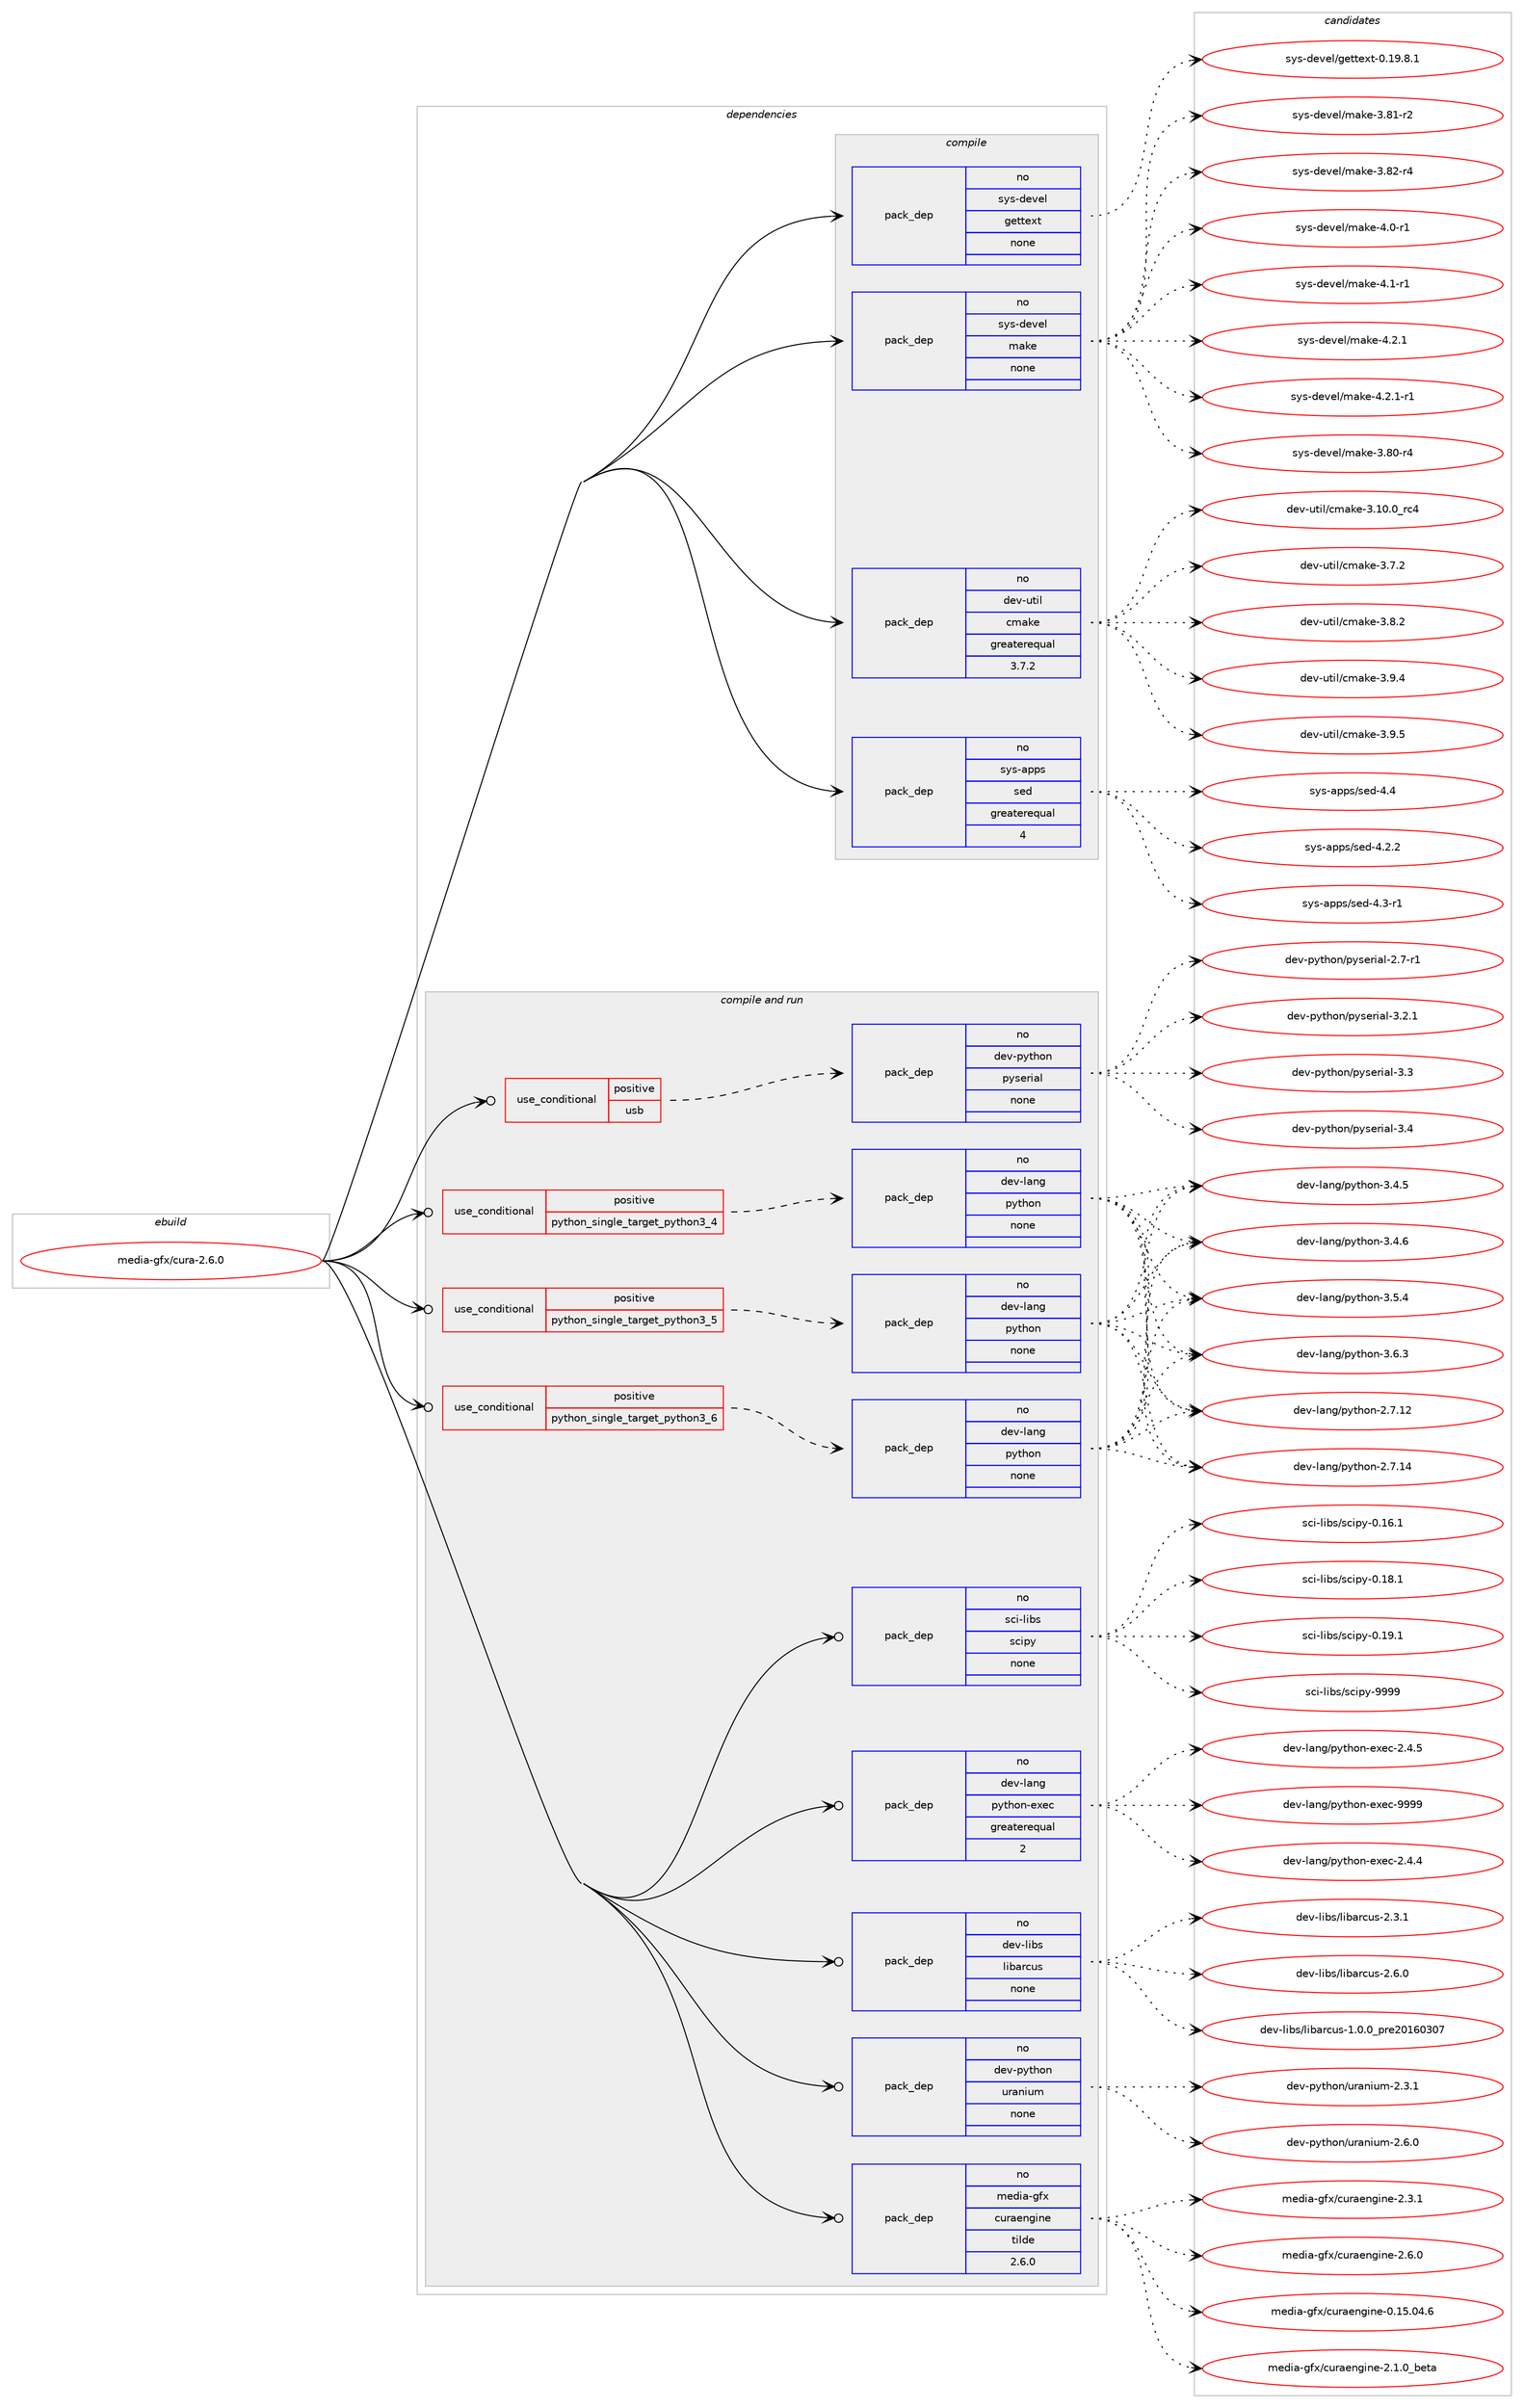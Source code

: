digraph prolog {

# *************
# Graph options
# *************

newrank=true;
concentrate=true;
compound=true;
graph [rankdir=LR,fontname=Helvetica,fontsize=10,ranksep=1.5];#, ranksep=2.5, nodesep=0.2];
edge  [arrowhead=vee];
node  [fontname=Helvetica,fontsize=10];

# **********
# The ebuild
# **********

subgraph cluster_leftcol {
color=gray;
rank=same;
label=<<i>ebuild</i>>;
id [label="media-gfx/cura-2.6.0", color=red, width=4, href="../media-gfx/cura-2.6.0.svg"];
}

# ****************
# The dependencies
# ****************

subgraph cluster_midcol {
color=gray;
label=<<i>dependencies</i>>;
subgraph cluster_compile {
fillcolor="#eeeeee";
style=filled;
label=<<i>compile</i>>;
subgraph pack259010 {
dependency351316 [label=<<TABLE BORDER="0" CELLBORDER="1" CELLSPACING="0" CELLPADDING="4" WIDTH="220"><TR><TD ROWSPAN="6" CELLPADDING="30">pack_dep</TD></TR><TR><TD WIDTH="110">no</TD></TR><TR><TD>dev-util</TD></TR><TR><TD>cmake</TD></TR><TR><TD>greaterequal</TD></TR><TR><TD>3.7.2</TD></TR></TABLE>>, shape=none, color=blue];
}
id:e -> dependency351316:w [weight=20,style="solid",arrowhead="vee"];
subgraph pack259011 {
dependency351317 [label=<<TABLE BORDER="0" CELLBORDER="1" CELLSPACING="0" CELLPADDING="4" WIDTH="220"><TR><TD ROWSPAN="6" CELLPADDING="30">pack_dep</TD></TR><TR><TD WIDTH="110">no</TD></TR><TR><TD>sys-apps</TD></TR><TR><TD>sed</TD></TR><TR><TD>greaterequal</TD></TR><TR><TD>4</TD></TR></TABLE>>, shape=none, color=blue];
}
id:e -> dependency351317:w [weight=20,style="solid",arrowhead="vee"];
subgraph pack259012 {
dependency351318 [label=<<TABLE BORDER="0" CELLBORDER="1" CELLSPACING="0" CELLPADDING="4" WIDTH="220"><TR><TD ROWSPAN="6" CELLPADDING="30">pack_dep</TD></TR><TR><TD WIDTH="110">no</TD></TR><TR><TD>sys-devel</TD></TR><TR><TD>gettext</TD></TR><TR><TD>none</TD></TR><TR><TD></TD></TR></TABLE>>, shape=none, color=blue];
}
id:e -> dependency351318:w [weight=20,style="solid",arrowhead="vee"];
subgraph pack259013 {
dependency351319 [label=<<TABLE BORDER="0" CELLBORDER="1" CELLSPACING="0" CELLPADDING="4" WIDTH="220"><TR><TD ROWSPAN="6" CELLPADDING="30">pack_dep</TD></TR><TR><TD WIDTH="110">no</TD></TR><TR><TD>sys-devel</TD></TR><TR><TD>make</TD></TR><TR><TD>none</TD></TR><TR><TD></TD></TR></TABLE>>, shape=none, color=blue];
}
id:e -> dependency351319:w [weight=20,style="solid",arrowhead="vee"];
}
subgraph cluster_compileandrun {
fillcolor="#eeeeee";
style=filled;
label=<<i>compile and run</i>>;
subgraph cond86966 {
dependency351320 [label=<<TABLE BORDER="0" CELLBORDER="1" CELLSPACING="0" CELLPADDING="4"><TR><TD ROWSPAN="3" CELLPADDING="10">use_conditional</TD></TR><TR><TD>positive</TD></TR><TR><TD>python_single_target_python3_4</TD></TR></TABLE>>, shape=none, color=red];
subgraph pack259014 {
dependency351321 [label=<<TABLE BORDER="0" CELLBORDER="1" CELLSPACING="0" CELLPADDING="4" WIDTH="220"><TR><TD ROWSPAN="6" CELLPADDING="30">pack_dep</TD></TR><TR><TD WIDTH="110">no</TD></TR><TR><TD>dev-lang</TD></TR><TR><TD>python</TD></TR><TR><TD>none</TD></TR><TR><TD></TD></TR></TABLE>>, shape=none, color=blue];
}
dependency351320:e -> dependency351321:w [weight=20,style="dashed",arrowhead="vee"];
}
id:e -> dependency351320:w [weight=20,style="solid",arrowhead="odotvee"];
subgraph cond86967 {
dependency351322 [label=<<TABLE BORDER="0" CELLBORDER="1" CELLSPACING="0" CELLPADDING="4"><TR><TD ROWSPAN="3" CELLPADDING="10">use_conditional</TD></TR><TR><TD>positive</TD></TR><TR><TD>python_single_target_python3_5</TD></TR></TABLE>>, shape=none, color=red];
subgraph pack259015 {
dependency351323 [label=<<TABLE BORDER="0" CELLBORDER="1" CELLSPACING="0" CELLPADDING="4" WIDTH="220"><TR><TD ROWSPAN="6" CELLPADDING="30">pack_dep</TD></TR><TR><TD WIDTH="110">no</TD></TR><TR><TD>dev-lang</TD></TR><TR><TD>python</TD></TR><TR><TD>none</TD></TR><TR><TD></TD></TR></TABLE>>, shape=none, color=blue];
}
dependency351322:e -> dependency351323:w [weight=20,style="dashed",arrowhead="vee"];
}
id:e -> dependency351322:w [weight=20,style="solid",arrowhead="odotvee"];
subgraph cond86968 {
dependency351324 [label=<<TABLE BORDER="0" CELLBORDER="1" CELLSPACING="0" CELLPADDING="4"><TR><TD ROWSPAN="3" CELLPADDING="10">use_conditional</TD></TR><TR><TD>positive</TD></TR><TR><TD>python_single_target_python3_6</TD></TR></TABLE>>, shape=none, color=red];
subgraph pack259016 {
dependency351325 [label=<<TABLE BORDER="0" CELLBORDER="1" CELLSPACING="0" CELLPADDING="4" WIDTH="220"><TR><TD ROWSPAN="6" CELLPADDING="30">pack_dep</TD></TR><TR><TD WIDTH="110">no</TD></TR><TR><TD>dev-lang</TD></TR><TR><TD>python</TD></TR><TR><TD>none</TD></TR><TR><TD></TD></TR></TABLE>>, shape=none, color=blue];
}
dependency351324:e -> dependency351325:w [weight=20,style="dashed",arrowhead="vee"];
}
id:e -> dependency351324:w [weight=20,style="solid",arrowhead="odotvee"];
subgraph cond86969 {
dependency351326 [label=<<TABLE BORDER="0" CELLBORDER="1" CELLSPACING="0" CELLPADDING="4"><TR><TD ROWSPAN="3" CELLPADDING="10">use_conditional</TD></TR><TR><TD>positive</TD></TR><TR><TD>usb</TD></TR></TABLE>>, shape=none, color=red];
subgraph pack259017 {
dependency351327 [label=<<TABLE BORDER="0" CELLBORDER="1" CELLSPACING="0" CELLPADDING="4" WIDTH="220"><TR><TD ROWSPAN="6" CELLPADDING="30">pack_dep</TD></TR><TR><TD WIDTH="110">no</TD></TR><TR><TD>dev-python</TD></TR><TR><TD>pyserial</TD></TR><TR><TD>none</TD></TR><TR><TD></TD></TR></TABLE>>, shape=none, color=blue];
}
dependency351326:e -> dependency351327:w [weight=20,style="dashed",arrowhead="vee"];
}
id:e -> dependency351326:w [weight=20,style="solid",arrowhead="odotvee"];
subgraph pack259018 {
dependency351328 [label=<<TABLE BORDER="0" CELLBORDER="1" CELLSPACING="0" CELLPADDING="4" WIDTH="220"><TR><TD ROWSPAN="6" CELLPADDING="30">pack_dep</TD></TR><TR><TD WIDTH="110">no</TD></TR><TR><TD>dev-lang</TD></TR><TR><TD>python-exec</TD></TR><TR><TD>greaterequal</TD></TR><TR><TD>2</TD></TR></TABLE>>, shape=none, color=blue];
}
id:e -> dependency351328:w [weight=20,style="solid",arrowhead="odotvee"];
subgraph pack259019 {
dependency351329 [label=<<TABLE BORDER="0" CELLBORDER="1" CELLSPACING="0" CELLPADDING="4" WIDTH="220"><TR><TD ROWSPAN="6" CELLPADDING="30">pack_dep</TD></TR><TR><TD WIDTH="110">no</TD></TR><TR><TD>dev-libs</TD></TR><TR><TD>libarcus</TD></TR><TR><TD>none</TD></TR><TR><TD></TD></TR></TABLE>>, shape=none, color=blue];
}
id:e -> dependency351329:w [weight=20,style="solid",arrowhead="odotvee"];
subgraph pack259020 {
dependency351330 [label=<<TABLE BORDER="0" CELLBORDER="1" CELLSPACING="0" CELLPADDING="4" WIDTH="220"><TR><TD ROWSPAN="6" CELLPADDING="30">pack_dep</TD></TR><TR><TD WIDTH="110">no</TD></TR><TR><TD>dev-python</TD></TR><TR><TD>uranium</TD></TR><TR><TD>none</TD></TR><TR><TD></TD></TR></TABLE>>, shape=none, color=blue];
}
id:e -> dependency351330:w [weight=20,style="solid",arrowhead="odotvee"];
subgraph pack259021 {
dependency351331 [label=<<TABLE BORDER="0" CELLBORDER="1" CELLSPACING="0" CELLPADDING="4" WIDTH="220"><TR><TD ROWSPAN="6" CELLPADDING="30">pack_dep</TD></TR><TR><TD WIDTH="110">no</TD></TR><TR><TD>media-gfx</TD></TR><TR><TD>curaengine</TD></TR><TR><TD>tilde</TD></TR><TR><TD>2.6.0</TD></TR></TABLE>>, shape=none, color=blue];
}
id:e -> dependency351331:w [weight=20,style="solid",arrowhead="odotvee"];
subgraph pack259022 {
dependency351332 [label=<<TABLE BORDER="0" CELLBORDER="1" CELLSPACING="0" CELLPADDING="4" WIDTH="220"><TR><TD ROWSPAN="6" CELLPADDING="30">pack_dep</TD></TR><TR><TD WIDTH="110">no</TD></TR><TR><TD>sci-libs</TD></TR><TR><TD>scipy</TD></TR><TR><TD>none</TD></TR><TR><TD></TD></TR></TABLE>>, shape=none, color=blue];
}
id:e -> dependency351332:w [weight=20,style="solid",arrowhead="odotvee"];
}
subgraph cluster_run {
fillcolor="#eeeeee";
style=filled;
label=<<i>run</i>>;
}
}

# **************
# The candidates
# **************

subgraph cluster_choices {
rank=same;
color=gray;
label=<<i>candidates</i>>;

subgraph choice259010 {
color=black;
nodesep=1;
choice1001011184511711610510847991099710710145514649484648951149952 [label="dev-util/cmake-3.10.0_rc4", color=red, width=4,href="../dev-util/cmake-3.10.0_rc4.svg"];
choice10010111845117116105108479910997107101455146554650 [label="dev-util/cmake-3.7.2", color=red, width=4,href="../dev-util/cmake-3.7.2.svg"];
choice10010111845117116105108479910997107101455146564650 [label="dev-util/cmake-3.8.2", color=red, width=4,href="../dev-util/cmake-3.8.2.svg"];
choice10010111845117116105108479910997107101455146574652 [label="dev-util/cmake-3.9.4", color=red, width=4,href="../dev-util/cmake-3.9.4.svg"];
choice10010111845117116105108479910997107101455146574653 [label="dev-util/cmake-3.9.5", color=red, width=4,href="../dev-util/cmake-3.9.5.svg"];
dependency351316:e -> choice1001011184511711610510847991099710710145514649484648951149952:w [style=dotted,weight="100"];
dependency351316:e -> choice10010111845117116105108479910997107101455146554650:w [style=dotted,weight="100"];
dependency351316:e -> choice10010111845117116105108479910997107101455146564650:w [style=dotted,weight="100"];
dependency351316:e -> choice10010111845117116105108479910997107101455146574652:w [style=dotted,weight="100"];
dependency351316:e -> choice10010111845117116105108479910997107101455146574653:w [style=dotted,weight="100"];
}
subgraph choice259011 {
color=black;
nodesep=1;
choice115121115459711211211547115101100455246504650 [label="sys-apps/sed-4.2.2", color=red, width=4,href="../sys-apps/sed-4.2.2.svg"];
choice115121115459711211211547115101100455246514511449 [label="sys-apps/sed-4.3-r1", color=red, width=4,href="../sys-apps/sed-4.3-r1.svg"];
choice11512111545971121121154711510110045524652 [label="sys-apps/sed-4.4", color=red, width=4,href="../sys-apps/sed-4.4.svg"];
dependency351317:e -> choice115121115459711211211547115101100455246504650:w [style=dotted,weight="100"];
dependency351317:e -> choice115121115459711211211547115101100455246514511449:w [style=dotted,weight="100"];
dependency351317:e -> choice11512111545971121121154711510110045524652:w [style=dotted,weight="100"];
}
subgraph choice259012 {
color=black;
nodesep=1;
choice1151211154510010111810110847103101116116101120116454846495746564649 [label="sys-devel/gettext-0.19.8.1", color=red, width=4,href="../sys-devel/gettext-0.19.8.1.svg"];
dependency351318:e -> choice1151211154510010111810110847103101116116101120116454846495746564649:w [style=dotted,weight="100"];
}
subgraph choice259013 {
color=black;
nodesep=1;
choice11512111545100101118101108471099710710145514656484511452 [label="sys-devel/make-3.80-r4", color=red, width=4,href="../sys-devel/make-3.80-r4.svg"];
choice11512111545100101118101108471099710710145514656494511450 [label="sys-devel/make-3.81-r2", color=red, width=4,href="../sys-devel/make-3.81-r2.svg"];
choice11512111545100101118101108471099710710145514656504511452 [label="sys-devel/make-3.82-r4", color=red, width=4,href="../sys-devel/make-3.82-r4.svg"];
choice115121115451001011181011084710997107101455246484511449 [label="sys-devel/make-4.0-r1", color=red, width=4,href="../sys-devel/make-4.0-r1.svg"];
choice115121115451001011181011084710997107101455246494511449 [label="sys-devel/make-4.1-r1", color=red, width=4,href="../sys-devel/make-4.1-r1.svg"];
choice115121115451001011181011084710997107101455246504649 [label="sys-devel/make-4.2.1", color=red, width=4,href="../sys-devel/make-4.2.1.svg"];
choice1151211154510010111810110847109971071014552465046494511449 [label="sys-devel/make-4.2.1-r1", color=red, width=4,href="../sys-devel/make-4.2.1-r1.svg"];
dependency351319:e -> choice11512111545100101118101108471099710710145514656484511452:w [style=dotted,weight="100"];
dependency351319:e -> choice11512111545100101118101108471099710710145514656494511450:w [style=dotted,weight="100"];
dependency351319:e -> choice11512111545100101118101108471099710710145514656504511452:w [style=dotted,weight="100"];
dependency351319:e -> choice115121115451001011181011084710997107101455246484511449:w [style=dotted,weight="100"];
dependency351319:e -> choice115121115451001011181011084710997107101455246494511449:w [style=dotted,weight="100"];
dependency351319:e -> choice115121115451001011181011084710997107101455246504649:w [style=dotted,weight="100"];
dependency351319:e -> choice1151211154510010111810110847109971071014552465046494511449:w [style=dotted,weight="100"];
}
subgraph choice259014 {
color=black;
nodesep=1;
choice10010111845108971101034711212111610411111045504655464950 [label="dev-lang/python-2.7.12", color=red, width=4,href="../dev-lang/python-2.7.12.svg"];
choice10010111845108971101034711212111610411111045504655464952 [label="dev-lang/python-2.7.14", color=red, width=4,href="../dev-lang/python-2.7.14.svg"];
choice100101118451089711010347112121116104111110455146524653 [label="dev-lang/python-3.4.5", color=red, width=4,href="../dev-lang/python-3.4.5.svg"];
choice100101118451089711010347112121116104111110455146524654 [label="dev-lang/python-3.4.6", color=red, width=4,href="../dev-lang/python-3.4.6.svg"];
choice100101118451089711010347112121116104111110455146534652 [label="dev-lang/python-3.5.4", color=red, width=4,href="../dev-lang/python-3.5.4.svg"];
choice100101118451089711010347112121116104111110455146544651 [label="dev-lang/python-3.6.3", color=red, width=4,href="../dev-lang/python-3.6.3.svg"];
dependency351321:e -> choice10010111845108971101034711212111610411111045504655464950:w [style=dotted,weight="100"];
dependency351321:e -> choice10010111845108971101034711212111610411111045504655464952:w [style=dotted,weight="100"];
dependency351321:e -> choice100101118451089711010347112121116104111110455146524653:w [style=dotted,weight="100"];
dependency351321:e -> choice100101118451089711010347112121116104111110455146524654:w [style=dotted,weight="100"];
dependency351321:e -> choice100101118451089711010347112121116104111110455146534652:w [style=dotted,weight="100"];
dependency351321:e -> choice100101118451089711010347112121116104111110455146544651:w [style=dotted,weight="100"];
}
subgraph choice259015 {
color=black;
nodesep=1;
choice10010111845108971101034711212111610411111045504655464950 [label="dev-lang/python-2.7.12", color=red, width=4,href="../dev-lang/python-2.7.12.svg"];
choice10010111845108971101034711212111610411111045504655464952 [label="dev-lang/python-2.7.14", color=red, width=4,href="../dev-lang/python-2.7.14.svg"];
choice100101118451089711010347112121116104111110455146524653 [label="dev-lang/python-3.4.5", color=red, width=4,href="../dev-lang/python-3.4.5.svg"];
choice100101118451089711010347112121116104111110455146524654 [label="dev-lang/python-3.4.6", color=red, width=4,href="../dev-lang/python-3.4.6.svg"];
choice100101118451089711010347112121116104111110455146534652 [label="dev-lang/python-3.5.4", color=red, width=4,href="../dev-lang/python-3.5.4.svg"];
choice100101118451089711010347112121116104111110455146544651 [label="dev-lang/python-3.6.3", color=red, width=4,href="../dev-lang/python-3.6.3.svg"];
dependency351323:e -> choice10010111845108971101034711212111610411111045504655464950:w [style=dotted,weight="100"];
dependency351323:e -> choice10010111845108971101034711212111610411111045504655464952:w [style=dotted,weight="100"];
dependency351323:e -> choice100101118451089711010347112121116104111110455146524653:w [style=dotted,weight="100"];
dependency351323:e -> choice100101118451089711010347112121116104111110455146524654:w [style=dotted,weight="100"];
dependency351323:e -> choice100101118451089711010347112121116104111110455146534652:w [style=dotted,weight="100"];
dependency351323:e -> choice100101118451089711010347112121116104111110455146544651:w [style=dotted,weight="100"];
}
subgraph choice259016 {
color=black;
nodesep=1;
choice10010111845108971101034711212111610411111045504655464950 [label="dev-lang/python-2.7.12", color=red, width=4,href="../dev-lang/python-2.7.12.svg"];
choice10010111845108971101034711212111610411111045504655464952 [label="dev-lang/python-2.7.14", color=red, width=4,href="../dev-lang/python-2.7.14.svg"];
choice100101118451089711010347112121116104111110455146524653 [label="dev-lang/python-3.4.5", color=red, width=4,href="../dev-lang/python-3.4.5.svg"];
choice100101118451089711010347112121116104111110455146524654 [label="dev-lang/python-3.4.6", color=red, width=4,href="../dev-lang/python-3.4.6.svg"];
choice100101118451089711010347112121116104111110455146534652 [label="dev-lang/python-3.5.4", color=red, width=4,href="../dev-lang/python-3.5.4.svg"];
choice100101118451089711010347112121116104111110455146544651 [label="dev-lang/python-3.6.3", color=red, width=4,href="../dev-lang/python-3.6.3.svg"];
dependency351325:e -> choice10010111845108971101034711212111610411111045504655464950:w [style=dotted,weight="100"];
dependency351325:e -> choice10010111845108971101034711212111610411111045504655464952:w [style=dotted,weight="100"];
dependency351325:e -> choice100101118451089711010347112121116104111110455146524653:w [style=dotted,weight="100"];
dependency351325:e -> choice100101118451089711010347112121116104111110455146524654:w [style=dotted,weight="100"];
dependency351325:e -> choice100101118451089711010347112121116104111110455146534652:w [style=dotted,weight="100"];
dependency351325:e -> choice100101118451089711010347112121116104111110455146544651:w [style=dotted,weight="100"];
}
subgraph choice259017 {
color=black;
nodesep=1;
choice100101118451121211161041111104711212111510111410597108455046554511449 [label="dev-python/pyserial-2.7-r1", color=red, width=4,href="../dev-python/pyserial-2.7-r1.svg"];
choice100101118451121211161041111104711212111510111410597108455146504649 [label="dev-python/pyserial-3.2.1", color=red, width=4,href="../dev-python/pyserial-3.2.1.svg"];
choice10010111845112121116104111110471121211151011141059710845514651 [label="dev-python/pyserial-3.3", color=red, width=4,href="../dev-python/pyserial-3.3.svg"];
choice10010111845112121116104111110471121211151011141059710845514652 [label="dev-python/pyserial-3.4", color=red, width=4,href="../dev-python/pyserial-3.4.svg"];
dependency351327:e -> choice100101118451121211161041111104711212111510111410597108455046554511449:w [style=dotted,weight="100"];
dependency351327:e -> choice100101118451121211161041111104711212111510111410597108455146504649:w [style=dotted,weight="100"];
dependency351327:e -> choice10010111845112121116104111110471121211151011141059710845514651:w [style=dotted,weight="100"];
dependency351327:e -> choice10010111845112121116104111110471121211151011141059710845514652:w [style=dotted,weight="100"];
}
subgraph choice259018 {
color=black;
nodesep=1;
choice1001011184510897110103471121211161041111104510112010199455046524652 [label="dev-lang/python-exec-2.4.4", color=red, width=4,href="../dev-lang/python-exec-2.4.4.svg"];
choice1001011184510897110103471121211161041111104510112010199455046524653 [label="dev-lang/python-exec-2.4.5", color=red, width=4,href="../dev-lang/python-exec-2.4.5.svg"];
choice10010111845108971101034711212111610411111045101120101994557575757 [label="dev-lang/python-exec-9999", color=red, width=4,href="../dev-lang/python-exec-9999.svg"];
dependency351328:e -> choice1001011184510897110103471121211161041111104510112010199455046524652:w [style=dotted,weight="100"];
dependency351328:e -> choice1001011184510897110103471121211161041111104510112010199455046524653:w [style=dotted,weight="100"];
dependency351328:e -> choice10010111845108971101034711212111610411111045101120101994557575757:w [style=dotted,weight="100"];
}
subgraph choice259019 {
color=black;
nodesep=1;
choice100101118451081059811547108105989711499117115454946484648951121141015048495448514855 [label="dev-libs/libarcus-1.0.0_pre20160307", color=red, width=4,href="../dev-libs/libarcus-1.0.0_pre20160307.svg"];
choice100101118451081059811547108105989711499117115455046514649 [label="dev-libs/libarcus-2.3.1", color=red, width=4,href="../dev-libs/libarcus-2.3.1.svg"];
choice100101118451081059811547108105989711499117115455046544648 [label="dev-libs/libarcus-2.6.0", color=red, width=4,href="../dev-libs/libarcus-2.6.0.svg"];
dependency351329:e -> choice100101118451081059811547108105989711499117115454946484648951121141015048495448514855:w [style=dotted,weight="100"];
dependency351329:e -> choice100101118451081059811547108105989711499117115455046514649:w [style=dotted,weight="100"];
dependency351329:e -> choice100101118451081059811547108105989711499117115455046544648:w [style=dotted,weight="100"];
}
subgraph choice259020 {
color=black;
nodesep=1;
choice100101118451121211161041111104711711497110105117109455046514649 [label="dev-python/uranium-2.3.1", color=red, width=4,href="../dev-python/uranium-2.3.1.svg"];
choice100101118451121211161041111104711711497110105117109455046544648 [label="dev-python/uranium-2.6.0", color=red, width=4,href="../dev-python/uranium-2.6.0.svg"];
dependency351330:e -> choice100101118451121211161041111104711711497110105117109455046514649:w [style=dotted,weight="100"];
dependency351330:e -> choice100101118451121211161041111104711711497110105117109455046544648:w [style=dotted,weight="100"];
}
subgraph choice259021 {
color=black;
nodesep=1;
choice109101100105974510310212047991171149710111010310511010145484649534648524654 [label="media-gfx/curaengine-0.15.04.6", color=red, width=4,href="../media-gfx/curaengine-0.15.04.6.svg"];
choice1091011001059745103102120479911711497101110103105110101455046494648959810111697 [label="media-gfx/curaengine-2.1.0_beta", color=red, width=4,href="../media-gfx/curaengine-2.1.0_beta.svg"];
choice1091011001059745103102120479911711497101110103105110101455046514649 [label="media-gfx/curaengine-2.3.1", color=red, width=4,href="../media-gfx/curaengine-2.3.1.svg"];
choice1091011001059745103102120479911711497101110103105110101455046544648 [label="media-gfx/curaengine-2.6.0", color=red, width=4,href="../media-gfx/curaengine-2.6.0.svg"];
dependency351331:e -> choice109101100105974510310212047991171149710111010310511010145484649534648524654:w [style=dotted,weight="100"];
dependency351331:e -> choice1091011001059745103102120479911711497101110103105110101455046494648959810111697:w [style=dotted,weight="100"];
dependency351331:e -> choice1091011001059745103102120479911711497101110103105110101455046514649:w [style=dotted,weight="100"];
dependency351331:e -> choice1091011001059745103102120479911711497101110103105110101455046544648:w [style=dotted,weight="100"];
}
subgraph choice259022 {
color=black;
nodesep=1;
choice115991054510810598115471159910511212145484649544649 [label="sci-libs/scipy-0.16.1", color=red, width=4,href="../sci-libs/scipy-0.16.1.svg"];
choice115991054510810598115471159910511212145484649564649 [label="sci-libs/scipy-0.18.1", color=red, width=4,href="../sci-libs/scipy-0.18.1.svg"];
choice115991054510810598115471159910511212145484649574649 [label="sci-libs/scipy-0.19.1", color=red, width=4,href="../sci-libs/scipy-0.19.1.svg"];
choice11599105451081059811547115991051121214557575757 [label="sci-libs/scipy-9999", color=red, width=4,href="../sci-libs/scipy-9999.svg"];
dependency351332:e -> choice115991054510810598115471159910511212145484649544649:w [style=dotted,weight="100"];
dependency351332:e -> choice115991054510810598115471159910511212145484649564649:w [style=dotted,weight="100"];
dependency351332:e -> choice115991054510810598115471159910511212145484649574649:w [style=dotted,weight="100"];
dependency351332:e -> choice11599105451081059811547115991051121214557575757:w [style=dotted,weight="100"];
}
}

}

